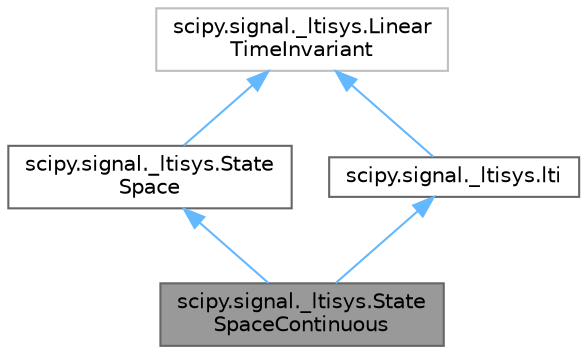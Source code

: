 digraph "scipy.signal._ltisys.StateSpaceContinuous"
{
 // LATEX_PDF_SIZE
  bgcolor="transparent";
  edge [fontname=Helvetica,fontsize=10,labelfontname=Helvetica,labelfontsize=10];
  node [fontname=Helvetica,fontsize=10,shape=box,height=0.2,width=0.4];
  Node1 [id="Node000001",label="scipy.signal._ltisys.State\lSpaceContinuous",height=0.2,width=0.4,color="gray40", fillcolor="grey60", style="filled", fontcolor="black",tooltip=" "];
  Node2 -> Node1 [id="edge1_Node000001_Node000002",dir="back",color="steelblue1",style="solid",tooltip=" "];
  Node2 [id="Node000002",label="scipy.signal._ltisys.State\lSpace",height=0.2,width=0.4,color="gray40", fillcolor="white", style="filled",URL="$d8/d40/classscipy_1_1signal_1_1__ltisys_1_1StateSpace.html",tooltip=" "];
  Node3 -> Node2 [id="edge2_Node000002_Node000003",dir="back",color="steelblue1",style="solid",tooltip=" "];
  Node3 [id="Node000003",label="scipy.signal._ltisys.Linear\lTimeInvariant",height=0.2,width=0.4,color="grey75", fillcolor="white", style="filled",URL="$db/d32/classscipy_1_1signal_1_1__ltisys_1_1LinearTimeInvariant.html",tooltip=" "];
  Node4 -> Node1 [id="edge3_Node000001_Node000004",dir="back",color="steelblue1",style="solid",tooltip=" "];
  Node4 [id="Node000004",label="scipy.signal._ltisys.lti",height=0.2,width=0.4,color="gray40", fillcolor="white", style="filled",URL="$d4/d6e/classscipy_1_1signal_1_1__ltisys_1_1lti.html",tooltip=" "];
  Node3 -> Node4 [id="edge4_Node000004_Node000003",dir="back",color="steelblue1",style="solid",tooltip=" "];
}
